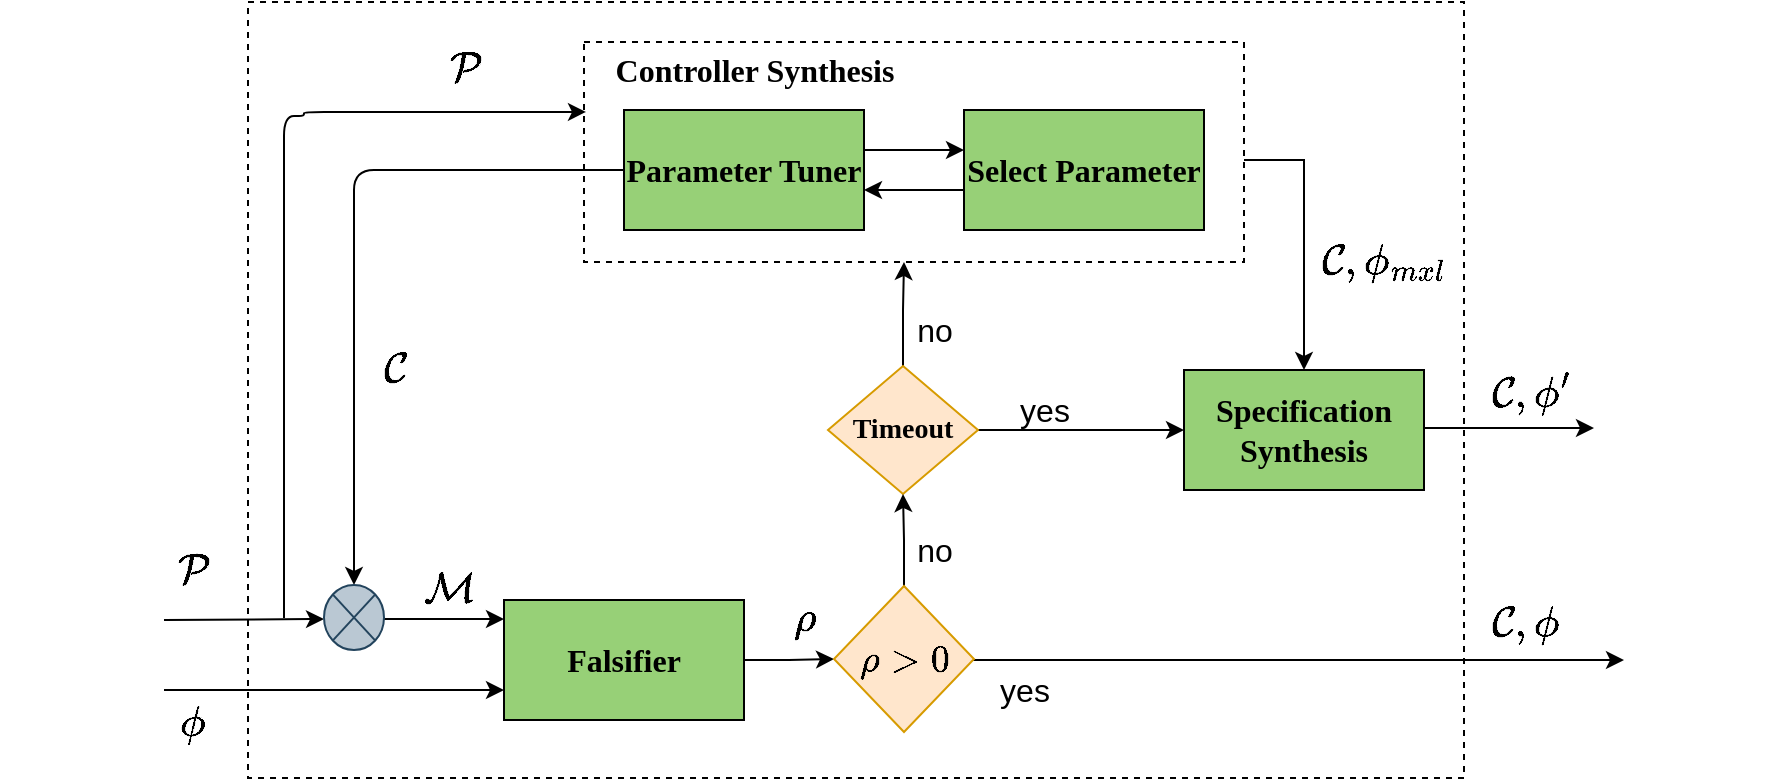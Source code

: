 <mxfile version="14.9.9" type="github">
  <diagram id="HPMyCTs1JtdewsG8-r8l" name="Page-1">
    <mxGraphModel dx="1742" dy="551" grid="1" gridSize="16" guides="1" tooltips="1" connect="1" arrows="1" fold="1" page="1" pageScale="1" pageWidth="850" pageHeight="1100" math="1" shadow="0">
      <root>
        <mxCell id="0" />
        <mxCell id="1" parent="0" />
        <mxCell id="0roCsXZs07hfI-0RXTEd-21" value="" style="endArrow=classic;html=1;" parent="1" edge="1">
          <mxGeometry relative="1" as="geometry">
            <mxPoint x="90" y="464.5" as="sourcePoint" />
            <mxPoint x="160" y="464.5" as="targetPoint" />
          </mxGeometry>
        </mxCell>
        <mxCell id="0roCsXZs07hfI-0RXTEd-46" value="" style="endArrow=classic;html=1;" parent="1" edge="1">
          <mxGeometry relative="1" as="geometry">
            <mxPoint x="-10" y="465" as="sourcePoint" />
            <mxPoint x="70" y="464.5" as="targetPoint" />
          </mxGeometry>
        </mxCell>
        <mxCell id="0roCsXZs07hfI-0RXTEd-48" value="" style="endArrow=classic;html=1;" parent="1" edge="1">
          <mxGeometry relative="1" as="geometry">
            <mxPoint x="-10" y="500" as="sourcePoint" />
            <mxPoint x="160" y="500" as="targetPoint" />
          </mxGeometry>
        </mxCell>
        <mxCell id="0roCsXZs07hfI-0RXTEd-82" value="&lt;b&gt;&lt;font style=&quot;font-size: 18px&quot;&gt;$$\mathcal{C}$$&lt;/font&gt;&lt;/b&gt;" style="text;html=1;align=center;verticalAlign=middle;resizable=0;points=[];autosize=1;strokeColor=none;fillColor=none;" parent="1" vertex="1">
          <mxGeometry x="1" y="324" width="208" height="32" as="geometry" />
        </mxCell>
        <mxCell id="0roCsXZs07hfI-0RXTEd-85" value="&lt;b&gt;&lt;font style=&quot;font-size: 18px&quot;&gt;$$\phi$$&lt;/font&gt;&lt;/b&gt;" style="text;html=1;align=center;verticalAlign=middle;resizable=0;points=[];autosize=1;strokeColor=none;fillColor=none;" parent="1" vertex="1">
          <mxGeometry x="-52" y="501" width="112" height="32" as="geometry" />
        </mxCell>
        <mxCell id="0roCsXZs07hfI-0RXTEd-86" value="&lt;b&gt;&lt;font style=&quot;font-size: 18px&quot;&gt;$$\mathcal{P}$$&lt;/font&gt;&lt;/b&gt;" style="text;html=1;align=center;verticalAlign=middle;resizable=0;points=[];autosize=1;strokeColor=none;fillColor=none;" parent="1" vertex="1">
          <mxGeometry x="-92" y="424.5" width="192" height="32" as="geometry" />
        </mxCell>
        <mxCell id="0roCsXZs07hfI-0RXTEd-87" value="&lt;font style=&quot;font-size: 18px&quot;&gt;&lt;b&gt;$$\rho$$&lt;/b&gt;&lt;/font&gt;" style="text;html=1;align=center;verticalAlign=middle;resizable=0;points=[];autosize=1;strokeColor=none;fillColor=none;" parent="1" vertex="1">
          <mxGeometry x="254" y="449" width="112" height="32" as="geometry" />
        </mxCell>
        <mxCell id="0roCsXZs07hfI-0RXTEd-89" value="&lt;b&gt;&lt;font style=&quot;font-size: 18px&quot;&gt;$$\mathcal{M}$$&lt;/font&gt;&lt;/b&gt;" style="text;html=1;align=center;verticalAlign=middle;resizable=0;points=[];autosize=1;strokeColor=none;fillColor=none;" parent="1" vertex="1">
          <mxGeometry x="28" y="434" width="208" height="32" as="geometry" />
        </mxCell>
        <mxCell id="FNa_Qqf1uXG0-d_bG-Wr-1" value="" style="edgeStyle=orthogonalEdgeStyle;rounded=0;orthogonalLoop=1;jettySize=auto;html=1;" parent="1" source="KR0jnZ5FBIjMVYTQxTM6-1" target="KR0jnZ5FBIjMVYTQxTM6-4" edge="1">
          <mxGeometry relative="1" as="geometry">
            <Array as="points">
              <mxPoint x="370" y="230" />
              <mxPoint x="370" y="230" />
            </Array>
          </mxGeometry>
        </mxCell>
        <mxCell id="KR0jnZ5FBIjMVYTQxTM6-1" value="&lt;font style=&quot;font-size: 16px&quot; face=&quot;Comic Sans MS&quot;&gt;&lt;b&gt;Parameter Tuner&lt;/b&gt;&lt;/font&gt;" style="rounded=0;whiteSpace=wrap;html=1;fillColor=#97D077;" parent="1" vertex="1">
          <mxGeometry x="220" y="210" width="120" height="60" as="geometry" />
        </mxCell>
        <mxCell id="FNa_Qqf1uXG0-d_bG-Wr-7" value="" style="edgeStyle=orthogonalEdgeStyle;rounded=0;orthogonalLoop=1;jettySize=auto;html=1;" parent="1" source="KR0jnZ5FBIjMVYTQxTM6-2" target="FNa_Qqf1uXG0-d_bG-Wr-4" edge="1">
          <mxGeometry relative="1" as="geometry" />
        </mxCell>
        <mxCell id="KR0jnZ5FBIjMVYTQxTM6-2" value="&lt;font style=&quot;font-size: 16px&quot; face=&quot;Comic Sans MS&quot;&gt;&lt;b&gt;Falsifier&lt;/b&gt;&lt;/font&gt;" style="rounded=0;whiteSpace=wrap;html=1;fillColor=#97D077;" parent="1" vertex="1">
          <mxGeometry x="160" y="455" width="120" height="60" as="geometry" />
        </mxCell>
        <mxCell id="FNa_Qqf1uXG0-d_bG-Wr-2" value="" style="edgeStyle=orthogonalEdgeStyle;rounded=0;orthogonalLoop=1;jettySize=auto;html=1;" parent="1" source="KR0jnZ5FBIjMVYTQxTM6-4" target="KR0jnZ5FBIjMVYTQxTM6-1" edge="1">
          <mxGeometry relative="1" as="geometry">
            <Array as="points">
              <mxPoint x="350" y="250" />
              <mxPoint x="350" y="250" />
            </Array>
          </mxGeometry>
        </mxCell>
        <mxCell id="KR0jnZ5FBIjMVYTQxTM6-4" value="&lt;font style=&quot;font-size: 16px&quot;&gt;&lt;b&gt;&lt;font style=&quot;font-size: 16px&quot; face=&quot;Comic Sans MS&quot;&gt;Select Parameter&lt;/font&gt;&lt;/b&gt;&lt;/font&gt;" style="rounded=0;whiteSpace=wrap;html=1;fillColor=#97D077;" parent="1" vertex="1">
          <mxGeometry x="390" y="210" width="120" height="60" as="geometry" />
        </mxCell>
        <mxCell id="KR0jnZ5FBIjMVYTQxTM6-8" value="" style="edgeStyle=segmentEdgeStyle;endArrow=classic;html=1;exitX=0;exitY=0.5;exitDx=0;exitDy=0;entryX=0.5;entryY=0;entryDx=0;entryDy=0;" parent="1" source="KR0jnZ5FBIjMVYTQxTM6-1" target="KR0jnZ5FBIjMVYTQxTM6-9" edge="1">
          <mxGeometry width="50" height="50" relative="1" as="geometry">
            <mxPoint x="215" y="280" as="sourcePoint" />
            <mxPoint x="90" y="410" as="targetPoint" />
          </mxGeometry>
        </mxCell>
        <mxCell id="KR0jnZ5FBIjMVYTQxTM6-9" value="" style="shape=sumEllipse;perimeter=ellipsePerimeter;whiteSpace=wrap;html=1;backgroundOutline=1;strokeColor=#23445d;fillColor=#bac8d3;" parent="1" vertex="1">
          <mxGeometry x="70" y="447.5" width="30" height="32.5" as="geometry" />
        </mxCell>
        <mxCell id="FNa_Qqf1uXG0-d_bG-Wr-14" value="" style="edgeStyle=orthogonalEdgeStyle;rounded=0;orthogonalLoop=1;jettySize=auto;html=1;" parent="1" source="FNa_Qqf1uXG0-d_bG-Wr-3" target="FNa_Qqf1uXG0-d_bG-Wr-10" edge="1">
          <mxGeometry relative="1" as="geometry">
            <Array as="points">
              <mxPoint x="360" y="310" />
              <mxPoint x="360" y="310" />
            </Array>
          </mxGeometry>
        </mxCell>
        <mxCell id="FNa_Qqf1uXG0-d_bG-Wr-24" value="" style="edgeStyle=orthogonalEdgeStyle;rounded=0;orthogonalLoop=1;jettySize=auto;html=1;" parent="1" source="FNa_Qqf1uXG0-d_bG-Wr-3" target="FNa_Qqf1uXG0-d_bG-Wr-5" edge="1">
          <mxGeometry relative="1" as="geometry" />
        </mxCell>
        <mxCell id="FNa_Qqf1uXG0-d_bG-Wr-3" value="&lt;font style=&quot;font-size: 14px&quot; face=&quot;Comic Sans MS&quot;&gt;&lt;b&gt;Timeout&lt;/b&gt;&lt;/font&gt;" style="rhombus;whiteSpace=wrap;html=1;fillColor=#ffe6cc;strokeColor=#d79b00;" parent="1" vertex="1">
          <mxGeometry x="322" y="338" width="75" height="64" as="geometry" />
        </mxCell>
        <mxCell id="FNa_Qqf1uXG0-d_bG-Wr-8" value="" style="edgeStyle=orthogonalEdgeStyle;rounded=0;orthogonalLoop=1;jettySize=auto;html=1;" parent="1" source="FNa_Qqf1uXG0-d_bG-Wr-4" target="FNa_Qqf1uXG0-d_bG-Wr-3" edge="1">
          <mxGeometry relative="1" as="geometry" />
        </mxCell>
        <mxCell id="FNa_Qqf1uXG0-d_bG-Wr-9" value="" style="edgeStyle=orthogonalEdgeStyle;rounded=0;orthogonalLoop=1;jettySize=auto;html=1;" parent="1" source="FNa_Qqf1uXG0-d_bG-Wr-4" edge="1">
          <mxGeometry relative="1" as="geometry">
            <mxPoint x="720" y="485" as="targetPoint" />
            <Array as="points">
              <mxPoint x="710" y="485" />
            </Array>
          </mxGeometry>
        </mxCell>
        <mxCell id="FNa_Qqf1uXG0-d_bG-Wr-4" value="&lt;font style=&quot;font-size: 16px&quot;&gt;&lt;b&gt;$$\rho&amp;gt;0$$&lt;/b&gt;&lt;/font&gt;" style="rhombus;whiteSpace=wrap;html=1;fillColor=#ffe6cc;strokeColor=#d79b00;" parent="1" vertex="1">
          <mxGeometry x="325" y="448" width="70" height="73" as="geometry" />
        </mxCell>
        <mxCell id="FNa_Qqf1uXG0-d_bG-Wr-5" value="&lt;font style=&quot;font-size: 16px&quot;&gt;&lt;b&gt;&lt;font style=&quot;font-size: 16px&quot; face=&quot;Comic Sans MS&quot;&gt;Specification Synthesis&lt;br&gt;&lt;/font&gt;&lt;/b&gt;&lt;/font&gt;" style="rounded=0;whiteSpace=wrap;html=1;fillColor=#97D077;" parent="1" vertex="1">
          <mxGeometry x="500" y="340" width="120" height="60" as="geometry" />
        </mxCell>
        <mxCell id="FNa_Qqf1uXG0-d_bG-Wr-16" style="edgeStyle=orthogonalEdgeStyle;rounded=0;orthogonalLoop=1;jettySize=auto;html=1;entryX=0.5;entryY=0;entryDx=0;entryDy=0;" parent="1" source="FNa_Qqf1uXG0-d_bG-Wr-10" target="FNa_Qqf1uXG0-d_bG-Wr-5" edge="1">
          <mxGeometry relative="1" as="geometry">
            <mxPoint x="560" y="330" as="targetPoint" />
            <Array as="points">
              <mxPoint x="560" y="235" />
            </Array>
          </mxGeometry>
        </mxCell>
        <mxCell id="FNa_Qqf1uXG0-d_bG-Wr-10" value="" style="rounded=0;whiteSpace=wrap;html=1;fillColor=none;dashed=1;" parent="1" vertex="1">
          <mxGeometry x="200" y="176" width="330" height="110" as="geometry" />
        </mxCell>
        <mxCell id="FNa_Qqf1uXG0-d_bG-Wr-11" value="&lt;font style=&quot;font-size: 16px&quot;&gt;&lt;b&gt;&lt;font style=&quot;font-size: 16px&quot; face=&quot;Comic Sans MS&quot;&gt;Controller Synthesis&lt;br&gt;&lt;/font&gt;&lt;/b&gt;&lt;/font&gt;" style="text;html=1;align=center;verticalAlign=middle;resizable=0;points=[];autosize=1;strokeColor=none;" parent="1" vertex="1">
          <mxGeometry x="200" y="180" width="170" height="20" as="geometry" />
        </mxCell>
        <mxCell id="FNa_Qqf1uXG0-d_bG-Wr-12" value="&lt;font style=&quot;font-size: 16px&quot;&gt;no&lt;/font&gt;" style="text;html=1;align=center;verticalAlign=middle;resizable=0;points=[];autosize=1;strokeColor=none;" parent="1" vertex="1">
          <mxGeometry x="351" y="422" width="48" height="16" as="geometry" />
        </mxCell>
        <mxCell id="FNa_Qqf1uXG0-d_bG-Wr-13" value="&lt;font style=&quot;font-size: 16px&quot;&gt;yes&lt;/font&gt;" style="text;html=1;align=center;verticalAlign=middle;resizable=0;points=[];autosize=1;strokeColor=none;" parent="1" vertex="1">
          <mxGeometry x="396" y="492" width="48" height="16" as="geometry" />
        </mxCell>
        <mxCell id="FNa_Qqf1uXG0-d_bG-Wr-15" value="&lt;font style=&quot;font-size: 18px&quot;&gt;&lt;b&gt;$$\mathcal{P}$$&lt;/b&gt;&lt;/font&gt;" style="text;html=1;align=center;verticalAlign=middle;resizable=0;points=[];autosize=1;strokeColor=none;" parent="1" vertex="1">
          <mxGeometry x="44" y="174" width="192" height="32" as="geometry" />
        </mxCell>
        <mxCell id="FNa_Qqf1uXG0-d_bG-Wr-17" value="&lt;font style=&quot;font-size: 18px&quot;&gt;&lt;b&gt;$$\mathcal{C}, \phi_{mxl}$$&lt;/b&gt;&lt;/font&gt;" style="text;html=1;align=center;verticalAlign=middle;resizable=0;points=[];autosize=1;strokeColor=none;" parent="1" vertex="1">
          <mxGeometry x="440" y="270" width="320" height="32" as="geometry" />
        </mxCell>
        <mxCell id="FNa_Qqf1uXG0-d_bG-Wr-19" value="" style="rounded=0;whiteSpace=wrap;html=1;dashed=1;fillColor=none;" parent="1" vertex="1">
          <mxGeometry x="32" y="156" width="608" height="388" as="geometry" />
        </mxCell>
        <mxCell id="FNa_Qqf1uXG0-d_bG-Wr-21" value="" style="edgeStyle=segmentEdgeStyle;endArrow=classic;html=1;" parent="1" edge="1">
          <mxGeometry width="50" height="50" relative="1" as="geometry">
            <mxPoint x="620" y="369" as="sourcePoint" />
            <mxPoint x="705" y="369.5" as="targetPoint" />
          </mxGeometry>
        </mxCell>
        <mxCell id="FNa_Qqf1uXG0-d_bG-Wr-25" value="&lt;font style=&quot;font-size: 16px&quot;&gt;yes&lt;/font&gt;" style="text;html=1;align=center;verticalAlign=middle;resizable=0;points=[];autosize=1;strokeColor=none;" parent="1" vertex="1">
          <mxGeometry x="406" y="352" width="48" height="16" as="geometry" />
        </mxCell>
        <mxCell id="FNa_Qqf1uXG0-d_bG-Wr-27" value="&lt;font style=&quot;font-size: 16px&quot;&gt;no&lt;/font&gt;" style="text;html=1;align=center;verticalAlign=middle;resizable=0;points=[];autosize=1;strokeColor=none;" parent="1" vertex="1">
          <mxGeometry x="351" y="312" width="48" height="16" as="geometry" />
        </mxCell>
        <mxCell id="FNa_Qqf1uXG0-d_bG-Wr-29" value="" style="edgeStyle=segmentEdgeStyle;endArrow=classic;html=1;exitX=0.8;exitY=0.95;exitDx=0;exitDy=0;exitPerimeter=0;entryX=0.003;entryY=0.318;entryDx=0;entryDy=0;entryPerimeter=0;" parent="1" edge="1" target="FNa_Qqf1uXG0-d_bG-Wr-10">
          <mxGeometry width="50" height="50" relative="1" as="geometry">
            <mxPoint x="50" y="464" as="sourcePoint" />
            <mxPoint x="190" y="212.5" as="targetPoint" />
            <Array as="points">
              <mxPoint x="50" y="213" />
              <mxPoint x="60" y="213" />
              <mxPoint x="60" y="211" />
            </Array>
          </mxGeometry>
        </mxCell>
        <mxCell id="PLcxmT6wfgVHZayz3ays-4" value="&lt;font style=&quot;font-size: 18px&quot;&gt;&lt;b&gt;$$\mathcal{C}, \phi$$&lt;br&gt;&lt;/b&gt;&lt;/font&gt;" style="text;html=1;align=center;verticalAlign=middle;resizable=0;points=[];autosize=1;strokeColor=none;" vertex="1" parent="1">
          <mxGeometry x="542" y="461.5" width="256" height="32" as="geometry" />
        </mxCell>
        <mxCell id="PLcxmT6wfgVHZayz3ays-5" value="&lt;font style=&quot;font-size: 18px&quot;&gt;&lt;b&gt;$$\mathcal{C}, \phi&#39;$$&lt;br&gt;&lt;/b&gt;&lt;/font&gt;" style="text;html=1;align=center;verticalAlign=middle;resizable=0;points=[];autosize=1;strokeColor=none;" vertex="1" parent="1">
          <mxGeometry x="545" y="347" width="256" height="32" as="geometry" />
        </mxCell>
      </root>
    </mxGraphModel>
  </diagram>
</mxfile>
